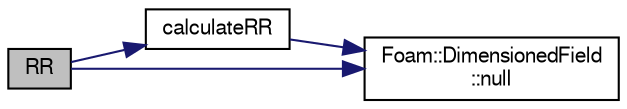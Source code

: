 digraph "RR"
{
  bgcolor="transparent";
  edge [fontname="FreeSans",fontsize="10",labelfontname="FreeSans",labelfontsize="10"];
  node [fontname="FreeSans",fontsize="10",shape=record];
  rankdir="LR";
  Node95 [label="RR",height=0.2,width=0.4,color="black", fillcolor="grey75", style="filled", fontcolor="black"];
  Node95 -> Node96 [color="midnightblue",fontsize="10",style="solid",fontname="FreeSans"];
  Node96 [label="calculateRR",height=0.2,width=0.4,color="black",URL="$a30186.html#adfb3d3d89441010681efe486bf40274e",tooltip="Returns the reaction rate of the specieI in reactionI. "];
  Node96 -> Node97 [color="midnightblue",fontsize="10",style="solid",fontname="FreeSans"];
  Node97 [label="Foam::DimensionedField\l::null",height=0.2,width=0.4,color="black",URL="$a26390.html#a4b01b2efd4df9ed05a0d277fbc02b78a",tooltip="Return a null DimensionedField. "];
  Node95 -> Node97 [color="midnightblue",fontsize="10",style="solid",fontname="FreeSans"];
}
